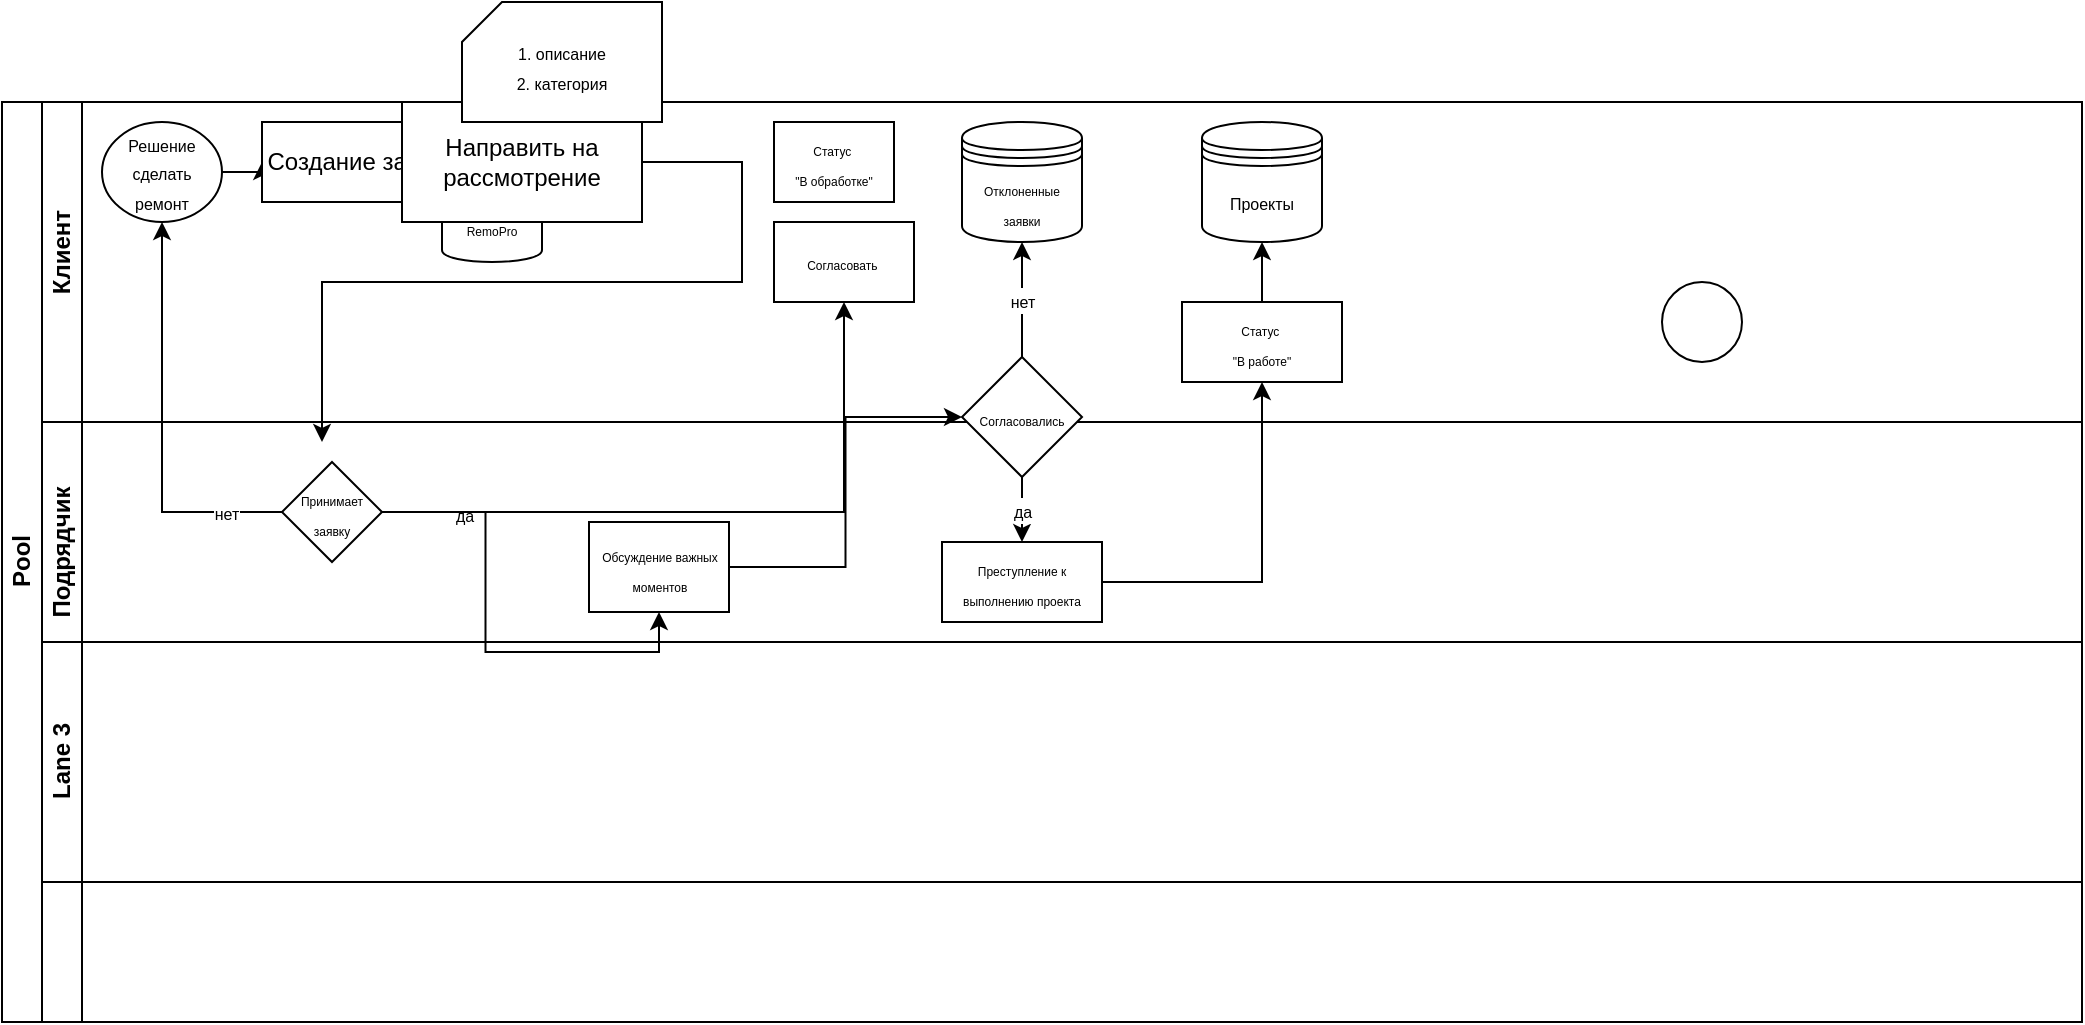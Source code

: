 <mxfile version="28.0.4">
  <diagram id="prtHgNgQTEPvFCAcTncT" name="Page-1">
    <mxGraphModel dx="218" dy="422" grid="1" gridSize="10" guides="1" tooltips="1" connect="1" arrows="1" fold="1" page="1" pageScale="1" pageWidth="827" pageHeight="1169" math="0" shadow="0">
      <root>
        <mxCell id="0" />
        <mxCell id="1" parent="0" />
        <mxCell id="dNxyNK7c78bLwvsdeMH5-19" value="Pool" style="swimlane;html=1;childLayout=stackLayout;resizeParent=1;resizeParentMax=0;horizontal=0;startSize=20;horizontalStack=0;" parent="1" vertex="1">
          <mxGeometry x="120" y="120" width="1040" height="460" as="geometry" />
        </mxCell>
        <mxCell id="dNxyNK7c78bLwvsdeMH5-20" value="Клиент" style="swimlane;html=1;startSize=20;horizontal=0;" parent="dNxyNK7c78bLwvsdeMH5-19" vertex="1">
          <mxGeometry x="20" width="1020" height="460" as="geometry" />
        </mxCell>
        <mxCell id="fLUYSY6B5hweBGLfyEtN-40" value="" style="edgeStyle=orthogonalEdgeStyle;rounded=0;orthogonalLoop=1;jettySize=auto;html=1;" edge="1" parent="dNxyNK7c78bLwvsdeMH5-20" source="dNxyNK7c78bLwvsdeMH5-23" target="fLUYSY6B5hweBGLfyEtN-39">
          <mxGeometry relative="1" as="geometry" />
        </mxCell>
        <mxCell id="dNxyNK7c78bLwvsdeMH5-23" value="&lt;font style=&quot;font-size: 8px;&quot;&gt;Решение сделать ремонт&lt;/font&gt;" style="ellipse;whiteSpace=wrap;html=1;" parent="dNxyNK7c78bLwvsdeMH5-20" vertex="1">
          <mxGeometry x="30" y="10" width="60" height="50" as="geometry" />
        </mxCell>
        <mxCell id="dNxyNK7c78bLwvsdeMH5-30" value="&lt;font style=&quot;font-size: 6px;&quot;&gt;Статус&amp;nbsp;&lt;/font&gt;&lt;div&gt;&lt;font style=&quot;font-size: 6px;&quot;&gt;&quot;В обработке&quot;&lt;/font&gt;&lt;/div&gt;" style="rounded=0;whiteSpace=wrap;html=1;fontFamily=Helvetica;fontSize=12;fontColor=#000000;align=center;" parent="dNxyNK7c78bLwvsdeMH5-20" vertex="1">
          <mxGeometry x="366" y="10" width="60" height="40" as="geometry" />
        </mxCell>
        <mxCell id="dNxyNK7c78bLwvsdeMH5-32" value="" style="ellipse;whiteSpace=wrap;html=1;" parent="dNxyNK7c78bLwvsdeMH5-20" vertex="1">
          <mxGeometry x="810" y="90" width="40" height="40" as="geometry" />
        </mxCell>
        <mxCell id="fLUYSY6B5hweBGLfyEtN-16" value="&lt;span style=&quot;font-size: 6px;&quot;&gt;Согласовать&amp;nbsp;&lt;/span&gt;" style="rounded=0;whiteSpace=wrap;html=1;" vertex="1" parent="dNxyNK7c78bLwvsdeMH5-20">
          <mxGeometry x="366" y="60" width="70" height="40" as="geometry" />
        </mxCell>
        <mxCell id="dNxyNK7c78bLwvsdeMH5-21" value="" style="swimlane;html=1;startSize=20;horizontal=0;" parent="dNxyNK7c78bLwvsdeMH5-20" vertex="1">
          <mxGeometry y="160" width="1020" height="230" as="geometry" />
        </mxCell>
        <mxCell id="fLUYSY6B5hweBGLfyEtN-8" value="&lt;font style=&quot;font-size: 6px;&quot;&gt;Принимает заявку&lt;/font&gt;" style="rhombus;whiteSpace=wrap;html=1;" vertex="1" parent="dNxyNK7c78bLwvsdeMH5-21">
          <mxGeometry x="120" y="20" width="50" height="50" as="geometry" />
        </mxCell>
        <mxCell id="dNxyNK7c78bLwvsdeMH5-34" value="&lt;font style=&quot;font-size: 6px;&quot;&gt;Обсуждение важных моментов&lt;/font&gt;" style="rounded=0;whiteSpace=wrap;html=1;fontFamily=Helvetica;fontSize=12;fontColor=#000000;align=center;" parent="dNxyNK7c78bLwvsdeMH5-21" vertex="1">
          <mxGeometry x="273.5" y="50" width="70" height="45" as="geometry" />
        </mxCell>
        <mxCell id="fLUYSY6B5hweBGLfyEtN-20" style="edgeStyle=orthogonalEdgeStyle;rounded=0;orthogonalLoop=1;jettySize=auto;html=1;entryX=0.5;entryY=1;entryDx=0;entryDy=0;" edge="1" parent="dNxyNK7c78bLwvsdeMH5-21" source="fLUYSY6B5hweBGLfyEtN-8" target="dNxyNK7c78bLwvsdeMH5-34">
          <mxGeometry relative="1" as="geometry" />
        </mxCell>
        <mxCell id="fLUYSY6B5hweBGLfyEtN-21" value="&lt;font style=&quot;font-size: 8px;&quot;&gt;да&lt;/font&gt;" style="edgeLabel;html=1;align=center;verticalAlign=middle;resizable=0;points=[];" vertex="1" connectable="0" parent="fLUYSY6B5hweBGLfyEtN-20">
          <mxGeometry x="-0.647" y="-1" relative="1" as="geometry">
            <mxPoint as="offset" />
          </mxGeometry>
        </mxCell>
        <mxCell id="fLUYSY6B5hweBGLfyEtN-28" value="&lt;font style=&quot;font-size: 6px;&quot;&gt;Преступление к выполнению проекта&lt;/font&gt;" style="rounded=0;whiteSpace=wrap;html=1;" vertex="1" parent="dNxyNK7c78bLwvsdeMH5-21">
          <mxGeometry x="450" y="60" width="80" height="40" as="geometry" />
        </mxCell>
        <mxCell id="fLUYSY6B5hweBGLfyEtN-22" value="&lt;font style=&quot;font-size: 6px;&quot;&gt;Согласовались&lt;/font&gt;" style="rhombus;whiteSpace=wrap;html=1;" vertex="1" parent="dNxyNK7c78bLwvsdeMH5-21">
          <mxGeometry x="460" y="-32.5" width="60" height="60" as="geometry" />
        </mxCell>
        <mxCell id="fLUYSY6B5hweBGLfyEtN-29" value="&lt;font style=&quot;font-size: 8px;&quot;&gt;да&lt;/font&gt;" style="edgeStyle=orthogonalEdgeStyle;rounded=0;orthogonalLoop=1;jettySize=auto;html=1;exitX=0.5;exitY=1;exitDx=0;exitDy=0;entryX=0.5;entryY=0;entryDx=0;entryDy=0;" edge="1" parent="dNxyNK7c78bLwvsdeMH5-21" source="fLUYSY6B5hweBGLfyEtN-22" target="fLUYSY6B5hweBGLfyEtN-28">
          <mxGeometry relative="1" as="geometry" />
        </mxCell>
        <mxCell id="fLUYSY6B5hweBGLfyEtN-25" style="edgeStyle=orthogonalEdgeStyle;rounded=0;orthogonalLoop=1;jettySize=auto;html=1;entryX=0;entryY=0.5;entryDx=0;entryDy=0;" edge="1" parent="dNxyNK7c78bLwvsdeMH5-21" source="dNxyNK7c78bLwvsdeMH5-34" target="fLUYSY6B5hweBGLfyEtN-22">
          <mxGeometry relative="1" as="geometry" />
        </mxCell>
        <mxCell id="dNxyNK7c78bLwvsdeMH5-22" value="Lane 3" style="swimlane;html=1;startSize=20;horizontal=0;" parent="dNxyNK7c78bLwvsdeMH5-21" vertex="1">
          <mxGeometry y="110" width="1020" height="120" as="geometry" />
        </mxCell>
        <mxCell id="fLUYSY6B5hweBGLfyEtN-36" value="&lt;b&gt;Подрядчик&lt;/b&gt;" style="text;html=1;align=center;verticalAlign=middle;whiteSpace=wrap;rounded=0;rotation=-90;" vertex="1" parent="dNxyNK7c78bLwvsdeMH5-21">
          <mxGeometry x="-20" y="50" width="60" height="30" as="geometry" />
        </mxCell>
        <mxCell id="fLUYSY6B5hweBGLfyEtN-10" style="edgeStyle=orthogonalEdgeStyle;rounded=0;orthogonalLoop=1;jettySize=auto;html=1;entryX=0.5;entryY=1;entryDx=0;entryDy=0;" edge="1" parent="dNxyNK7c78bLwvsdeMH5-20" source="fLUYSY6B5hweBGLfyEtN-8" target="dNxyNK7c78bLwvsdeMH5-23">
          <mxGeometry relative="1" as="geometry" />
        </mxCell>
        <mxCell id="fLUYSY6B5hweBGLfyEtN-11" value="&lt;font style=&quot;font-size: 8px;&quot;&gt;нет&lt;/font&gt;" style="edgeLabel;html=1;align=center;verticalAlign=middle;resizable=0;points=[];" vertex="1" connectable="0" parent="fLUYSY6B5hweBGLfyEtN-10">
          <mxGeometry x="-0.725" relative="1" as="geometry">
            <mxPoint as="offset" />
          </mxGeometry>
        </mxCell>
        <mxCell id="fLUYSY6B5hweBGLfyEtN-17" style="edgeStyle=orthogonalEdgeStyle;rounded=0;orthogonalLoop=1;jettySize=auto;html=1;entryX=0.5;entryY=1;entryDx=0;entryDy=0;" edge="1" parent="dNxyNK7c78bLwvsdeMH5-20" source="fLUYSY6B5hweBGLfyEtN-8" target="fLUYSY6B5hweBGLfyEtN-16">
          <mxGeometry relative="1" as="geometry">
            <mxPoint x="210" y="160" as="targetPoint" />
          </mxGeometry>
        </mxCell>
        <mxCell id="fLUYSY6B5hweBGLfyEtN-27" value="&lt;font style=&quot;font-size: 8px;&quot;&gt;нет&lt;/font&gt;" style="edgeStyle=orthogonalEdgeStyle;rounded=0;orthogonalLoop=1;jettySize=auto;html=1;entryX=0.5;entryY=1;entryDx=0;entryDy=0;" edge="1" parent="dNxyNK7c78bLwvsdeMH5-20" source="fLUYSY6B5hweBGLfyEtN-22" target="fLUYSY6B5hweBGLfyEtN-26">
          <mxGeometry relative="1" as="geometry" />
        </mxCell>
        <mxCell id="fLUYSY6B5hweBGLfyEtN-26" value="&lt;font style=&quot;font-size: 6px;&quot;&gt;Отклоненные заявки&lt;/font&gt;" style="shape=datastore;whiteSpace=wrap;html=1;" vertex="1" parent="dNxyNK7c78bLwvsdeMH5-20">
          <mxGeometry x="460" y="10" width="60" height="60" as="geometry" />
        </mxCell>
        <mxCell id="fLUYSY6B5hweBGLfyEtN-38" value="" style="edgeStyle=orthogonalEdgeStyle;rounded=0;orthogonalLoop=1;jettySize=auto;html=1;" edge="1" parent="dNxyNK7c78bLwvsdeMH5-20" source="fLUYSY6B5hweBGLfyEtN-32" target="fLUYSY6B5hweBGLfyEtN-37">
          <mxGeometry relative="1" as="geometry" />
        </mxCell>
        <mxCell id="fLUYSY6B5hweBGLfyEtN-32" value="&lt;font style=&quot;font-size: 6px;&quot;&gt;Статус&amp;nbsp;&lt;/font&gt;&lt;div&gt;&lt;font style=&quot;font-size: 6px;&quot;&gt;&quot;В работе&quot;&lt;/font&gt;&lt;/div&gt;" style="rounded=0;whiteSpace=wrap;html=1;" vertex="1" parent="dNxyNK7c78bLwvsdeMH5-20">
          <mxGeometry x="570" y="100" width="80" height="40" as="geometry" />
        </mxCell>
        <mxCell id="fLUYSY6B5hweBGLfyEtN-34" style="edgeStyle=orthogonalEdgeStyle;rounded=0;orthogonalLoop=1;jettySize=auto;html=1;entryX=0.5;entryY=1;entryDx=0;entryDy=0;" edge="1" parent="dNxyNK7c78bLwvsdeMH5-20" source="fLUYSY6B5hweBGLfyEtN-28" target="fLUYSY6B5hweBGLfyEtN-32">
          <mxGeometry relative="1" as="geometry" />
        </mxCell>
        <mxCell id="fLUYSY6B5hweBGLfyEtN-35" value="&lt;b&gt;Клиент&lt;/b&gt;" style="text;html=1;align=center;verticalAlign=middle;whiteSpace=wrap;rounded=0;rotation=-90;" vertex="1" parent="dNxyNK7c78bLwvsdeMH5-20">
          <mxGeometry x="-20" y="60" width="60" height="30" as="geometry" />
        </mxCell>
        <mxCell id="fLUYSY6B5hweBGLfyEtN-37" value="&lt;font style=&quot;font-size: 8px;&quot;&gt;Проекты&lt;/font&gt;" style="shape=datastore;whiteSpace=wrap;html=1;" vertex="1" parent="dNxyNK7c78bLwvsdeMH5-20">
          <mxGeometry x="580" y="10" width="60" height="60" as="geometry" />
        </mxCell>
        <mxCell id="fLUYSY6B5hweBGLfyEtN-48" style="edgeStyle=orthogonalEdgeStyle;rounded=0;orthogonalLoop=1;jettySize=auto;html=1;" edge="1" parent="dNxyNK7c78bLwvsdeMH5-20" source="fLUYSY6B5hweBGLfyEtN-39">
          <mxGeometry relative="1" as="geometry">
            <mxPoint x="290" y="30" as="targetPoint" />
          </mxGeometry>
        </mxCell>
        <mxCell id="fLUYSY6B5hweBGLfyEtN-39" value="Создание заявки" style="rounded=0;whiteSpace=wrap;html=1;fontFamily=Helvetica;fontSize=12;fontColor=#000000;align=center;" vertex="1" parent="dNxyNK7c78bLwvsdeMH5-20">
          <mxGeometry x="110" y="10" width="100" height="40" as="geometry" />
        </mxCell>
        <mxCell id="fLUYSY6B5hweBGLfyEtN-50" style="edgeStyle=orthogonalEdgeStyle;rounded=0;orthogonalLoop=1;jettySize=auto;html=1;" edge="1" parent="dNxyNK7c78bLwvsdeMH5-20" source="fLUYSY6B5hweBGLfyEtN-49">
          <mxGeometry relative="1" as="geometry">
            <mxPoint x="140" y="170" as="targetPoint" />
            <Array as="points">
              <mxPoint x="350" y="90" />
              <mxPoint x="140" y="90" />
            </Array>
          </mxGeometry>
        </mxCell>
        <mxCell id="fLUYSY6B5hweBGLfyEtN-2" value="&lt;span style=&quot;font-size: 6px;&quot;&gt;RemoPro&lt;/span&gt;" style="shape=datastore;whiteSpace=wrap;html=1;" vertex="1" parent="dNxyNK7c78bLwvsdeMH5-20">
          <mxGeometry x="200" y="30" width="50" height="50" as="geometry" />
        </mxCell>
        <mxCell id="fLUYSY6B5hweBGLfyEtN-49" value="Направить на рассмотрение" style="rounded=0;whiteSpace=wrap;html=1;" vertex="1" parent="dNxyNK7c78bLwvsdeMH5-20">
          <mxGeometry x="180" width="120" height="60" as="geometry" />
        </mxCell>
        <mxCell id="fLUYSY6B5hweBGLfyEtN-41" value="" style="verticalLabelPosition=bottom;verticalAlign=top;html=1;shape=card;whiteSpace=wrap;size=20;arcSize=12;direction=east;" vertex="1" parent="1">
          <mxGeometry x="350" y="70" width="100" height="60" as="geometry" />
        </mxCell>
        <mxCell id="fLUYSY6B5hweBGLfyEtN-42" value="&lt;br&gt;&lt;font style=&quot;font-size: 8px;&quot;&gt;1. описание&lt;/font&gt;&lt;div&gt;&lt;font style=&quot;font-size: 8px;&quot;&gt;2. категория&lt;/font&gt;&lt;/div&gt;" style="text;html=1;align=center;verticalAlign=middle;whiteSpace=wrap;rounded=0;" vertex="1" parent="1">
          <mxGeometry x="370" y="80" width="60" height="30" as="geometry" />
        </mxCell>
      </root>
    </mxGraphModel>
  </diagram>
</mxfile>
